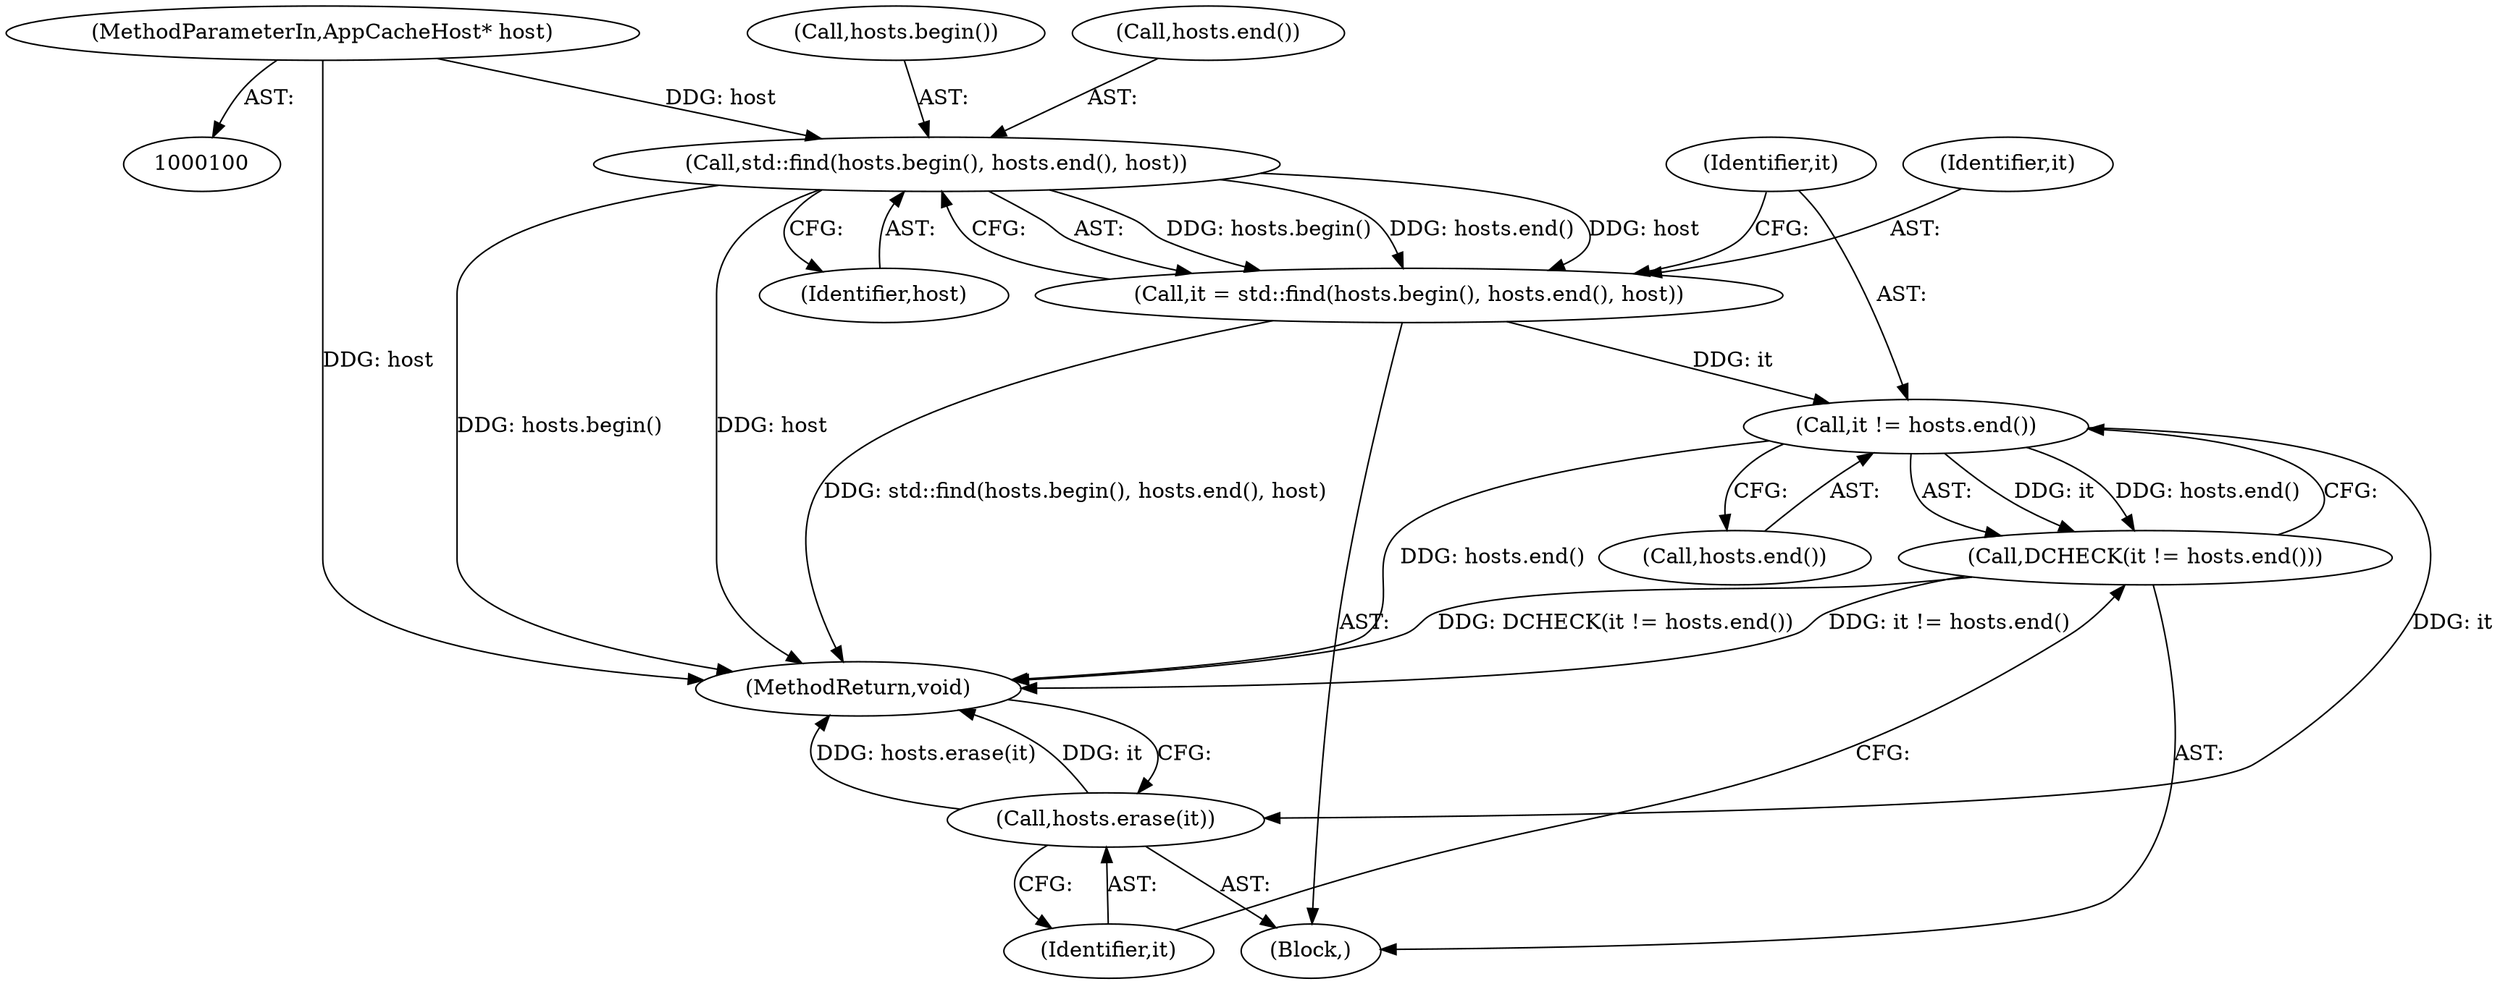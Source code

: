 digraph "1_Chrome_2cb006bc9d3ad16353ed49c2b75faea618156d0f_7@pointer" {
"1000101" [label="(MethodParameterIn,AppCacheHost* host)"];
"1000121" [label="(Call,std::find(hosts.begin(), hosts.end(), host))"];
"1000119" [label="(Call,it = std::find(hosts.begin(), hosts.end(), host))"];
"1000126" [label="(Call,it != hosts.end())"];
"1000125" [label="(Call,DCHECK(it != hosts.end()))"];
"1000129" [label="(Call,hosts.erase(it))"];
"1000101" [label="(MethodParameterIn,AppCacheHost* host)"];
"1000126" [label="(Call,it != hosts.end())"];
"1000122" [label="(Call,hosts.begin())"];
"1000131" [label="(MethodReturn,void)"];
"1000124" [label="(Identifier,host)"];
"1000123" [label="(Call,hosts.end())"];
"1000121" [label="(Call,std::find(hosts.begin(), hosts.end(), host))"];
"1000129" [label="(Call,hosts.erase(it))"];
"1000127" [label="(Identifier,it)"];
"1000119" [label="(Call,it = std::find(hosts.begin(), hosts.end(), host))"];
"1000102" [label="(Block,)"];
"1000125" [label="(Call,DCHECK(it != hosts.end()))"];
"1000128" [label="(Call,hosts.end())"];
"1000130" [label="(Identifier,it)"];
"1000120" [label="(Identifier,it)"];
"1000101" -> "1000100"  [label="AST: "];
"1000101" -> "1000131"  [label="DDG: host"];
"1000101" -> "1000121"  [label="DDG: host"];
"1000121" -> "1000119"  [label="AST: "];
"1000121" -> "1000124"  [label="CFG: "];
"1000122" -> "1000121"  [label="AST: "];
"1000123" -> "1000121"  [label="AST: "];
"1000124" -> "1000121"  [label="AST: "];
"1000119" -> "1000121"  [label="CFG: "];
"1000121" -> "1000131"  [label="DDG: hosts.begin()"];
"1000121" -> "1000131"  [label="DDG: host"];
"1000121" -> "1000119"  [label="DDG: hosts.begin()"];
"1000121" -> "1000119"  [label="DDG: hosts.end()"];
"1000121" -> "1000119"  [label="DDG: host"];
"1000119" -> "1000102"  [label="AST: "];
"1000120" -> "1000119"  [label="AST: "];
"1000127" -> "1000119"  [label="CFG: "];
"1000119" -> "1000131"  [label="DDG: std::find(hosts.begin(), hosts.end(), host)"];
"1000119" -> "1000126"  [label="DDG: it"];
"1000126" -> "1000125"  [label="AST: "];
"1000126" -> "1000128"  [label="CFG: "];
"1000127" -> "1000126"  [label="AST: "];
"1000128" -> "1000126"  [label="AST: "];
"1000125" -> "1000126"  [label="CFG: "];
"1000126" -> "1000131"  [label="DDG: hosts.end()"];
"1000126" -> "1000125"  [label="DDG: it"];
"1000126" -> "1000125"  [label="DDG: hosts.end()"];
"1000126" -> "1000129"  [label="DDG: it"];
"1000125" -> "1000102"  [label="AST: "];
"1000130" -> "1000125"  [label="CFG: "];
"1000125" -> "1000131"  [label="DDG: DCHECK(it != hosts.end())"];
"1000125" -> "1000131"  [label="DDG: it != hosts.end()"];
"1000129" -> "1000102"  [label="AST: "];
"1000129" -> "1000130"  [label="CFG: "];
"1000130" -> "1000129"  [label="AST: "];
"1000131" -> "1000129"  [label="CFG: "];
"1000129" -> "1000131"  [label="DDG: hosts.erase(it)"];
"1000129" -> "1000131"  [label="DDG: it"];
}
